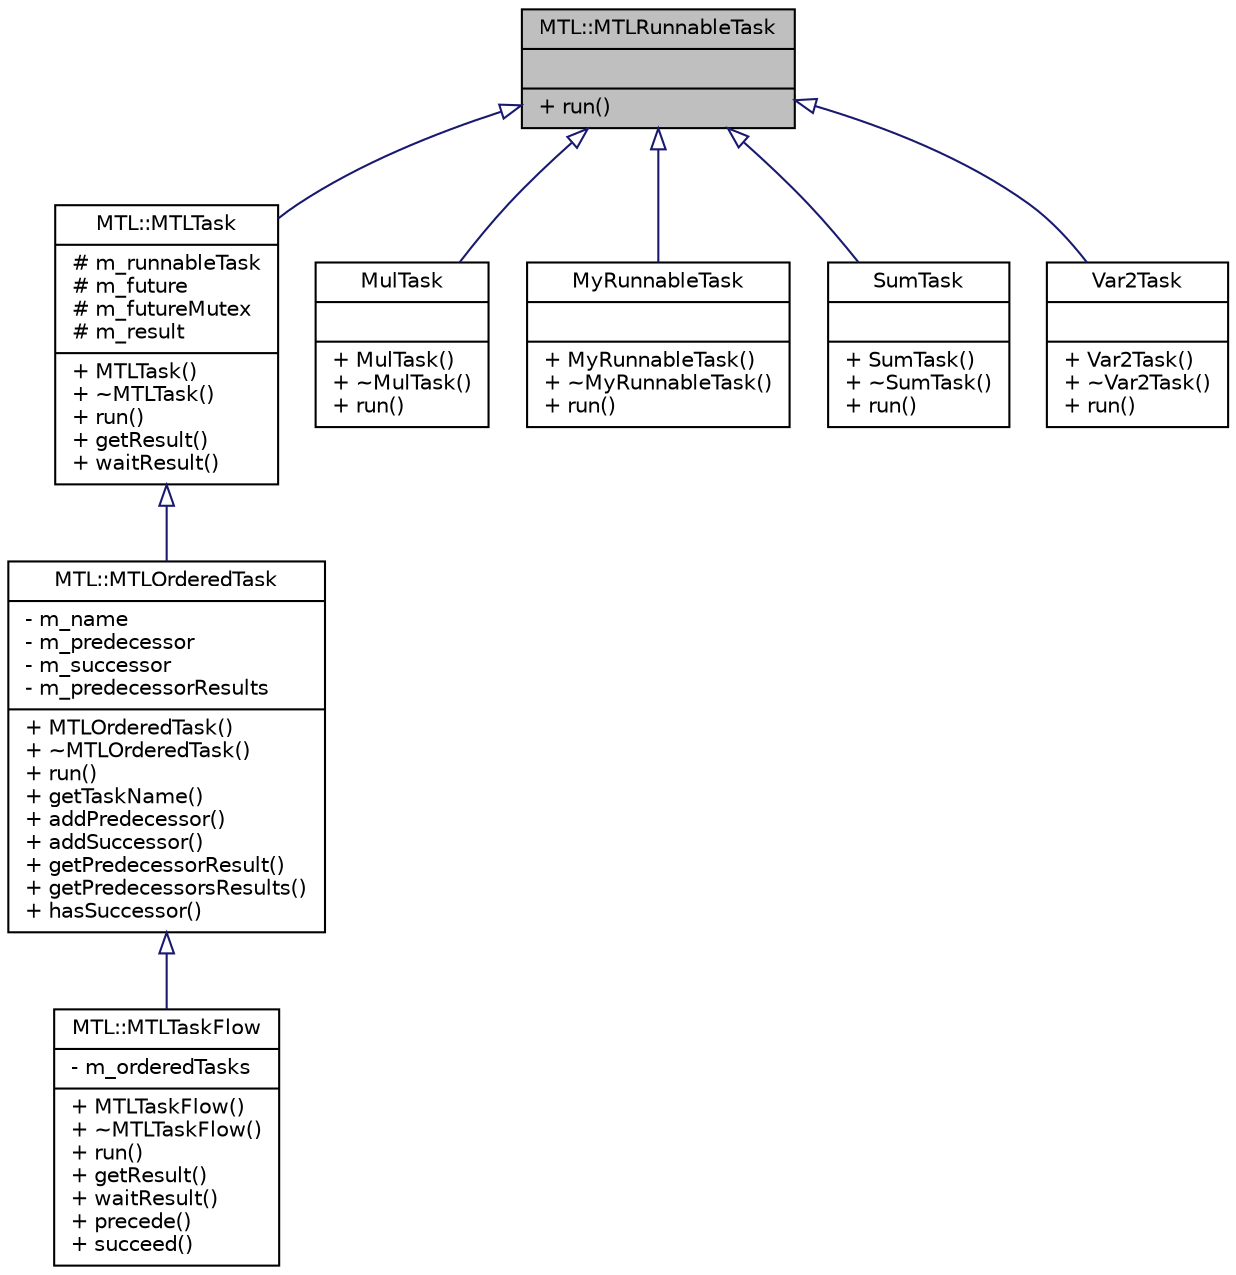 digraph "MTL::MTLRunnableTask"
{
 // LATEX_PDF_SIZE
  edge [fontname="Helvetica",fontsize="10",labelfontname="Helvetica",labelfontsize="10"];
  node [fontname="Helvetica",fontsize="10",shape=record];
  Node1 [label="{MTL::MTLRunnableTask\n||+ run()\l}",height=0.2,width=0.4,color="black", fillcolor="grey75", style="filled", fontcolor="black",tooltip="Runnable Task Interface."];
  Node1 -> Node2 [dir="back",color="midnightblue",fontsize="10",style="solid",arrowtail="onormal"];
  Node2 [label="{MTL::MTLTask\n|# m_runnableTask\l# m_future\l# m_futureMutex\l# m_result\l|+ MTLTask()\l+ ~MTLTask()\l+ run()\l+ getResult()\l+ waitResult()\l}",height=0.2,width=0.4,color="black", fillcolor="white", style="filled",URL="$d7/d56/classMTL_1_1MTLTask.html",tooltip="The Class that represent a task."];
  Node2 -> Node3 [dir="back",color="midnightblue",fontsize="10",style="solid",arrowtail="onormal"];
  Node3 [label="{MTL::MTLOrderedTask\n|- m_name\l- m_predecessor\l- m_successor\l- m_predecessorResults\l|+ MTLOrderedTask()\l+ ~MTLOrderedTask()\l+ run()\l+ getTaskName()\l+ addPredecessor()\l+ addSuccessor()\l+ getPredecessorResult()\l+ getPredecessorsResults()\l+ hasSuccessor()\l}",height=0.2,width=0.4,color="black", fillcolor="white", style="filled",URL="$d1/d77/classMTL_1_1MTLOrderedTask.html",tooltip="Ordered Task."];
  Node3 -> Node4 [dir="back",color="midnightblue",fontsize="10",style="solid",arrowtail="onormal"];
  Node4 [label="{MTL::MTLTaskFlow\n|- m_orderedTasks\l|+ MTLTaskFlow()\l+ ~MTLTaskFlow()\l+ run()\l+ getResult()\l+ waitResult()\l+ precede()\l+ succeed()\l}",height=0.2,width=0.4,color="black", fillcolor="white", style="filled",URL="$d7/d79/classMTL_1_1MTLTaskFlow.html",tooltip="Task Flow Class."];
  Node1 -> Node5 [dir="back",color="midnightblue",fontsize="10",style="solid",arrowtail="onormal"];
  Node5 [label="{MulTask\n||+ MulTask()\l+ ~MulTask()\l+ run()\l}",height=0.2,width=0.4,color="black", fillcolor="white", style="filled",URL="$dd/d7d/classMulTask.html",tooltip=" "];
  Node1 -> Node6 [dir="back",color="midnightblue",fontsize="10",style="solid",arrowtail="onormal"];
  Node6 [label="{MyRunnableTask\n||+ MyRunnableTask()\l+ ~MyRunnableTask()\l+ run()\l}",height=0.2,width=0.4,color="black", fillcolor="white", style="filled",URL="$db/d78/classMyRunnableTask.html",tooltip=" "];
  Node1 -> Node7 [dir="back",color="midnightblue",fontsize="10",style="solid",arrowtail="onormal"];
  Node7 [label="{SumTask\n||+ SumTask()\l+ ~SumTask()\l+ run()\l}",height=0.2,width=0.4,color="black", fillcolor="white", style="filled",URL="$d5/db5/classSumTask.html",tooltip=" "];
  Node1 -> Node8 [dir="back",color="midnightblue",fontsize="10",style="solid",arrowtail="onormal"];
  Node8 [label="{Var2Task\n||+ Var2Task()\l+ ~Var2Task()\l+ run()\l}",height=0.2,width=0.4,color="black", fillcolor="white", style="filled",URL="$d7/d43/classVar2Task.html",tooltip=" "];
}

